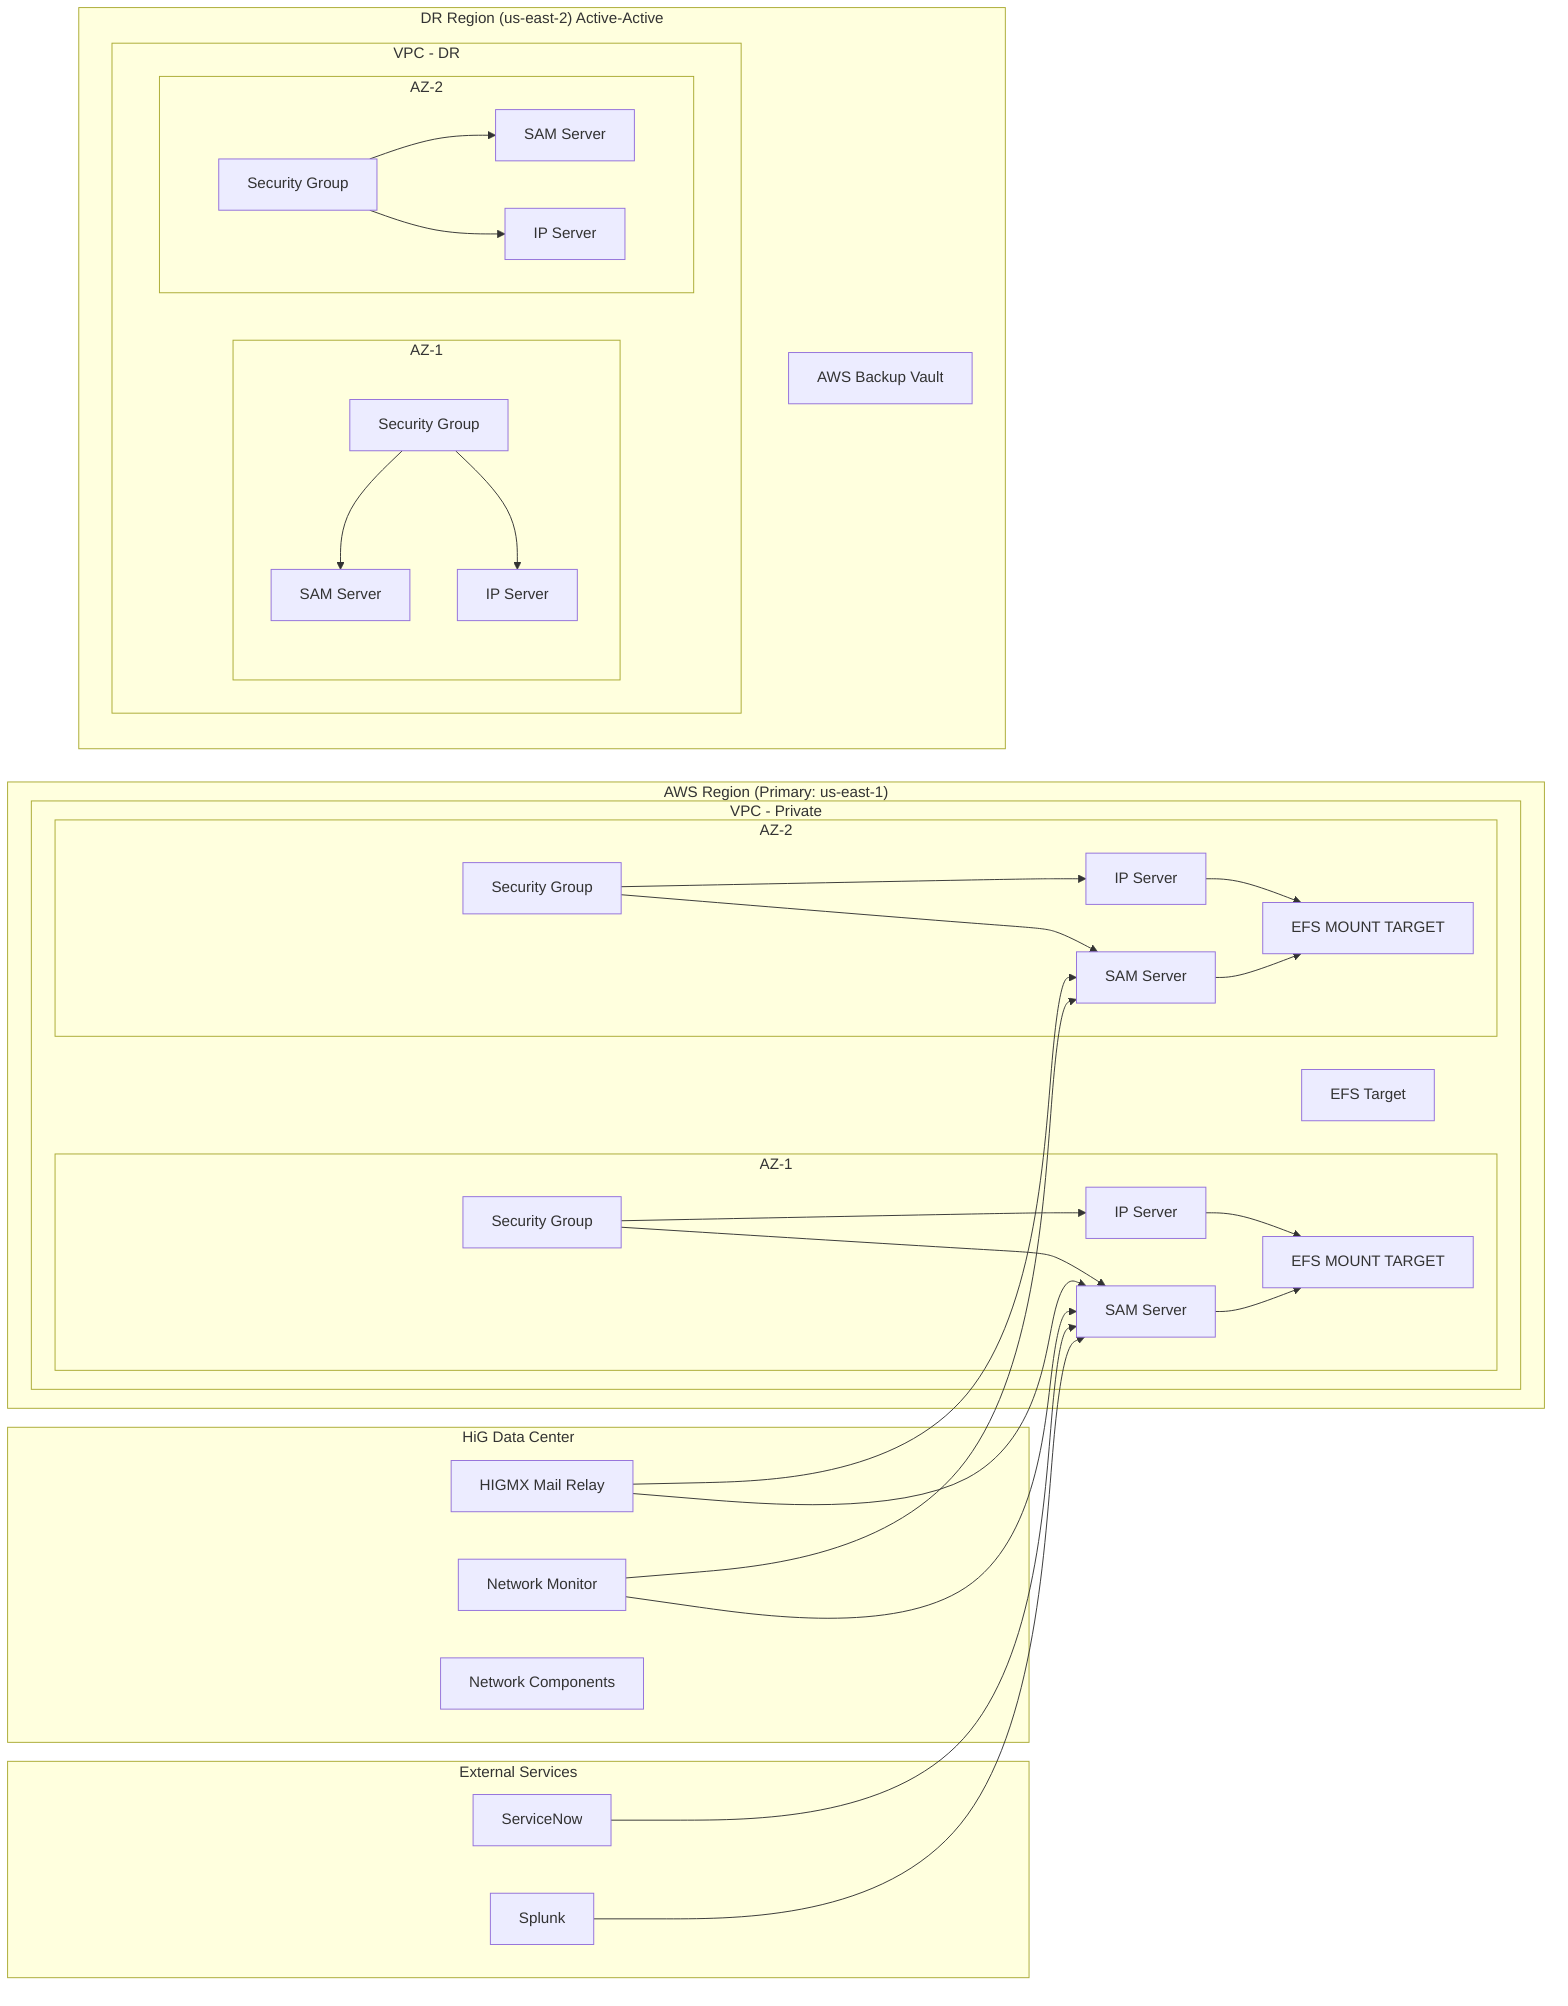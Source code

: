flowchart LR
  subgraph OnPrem["HiG Data Center"]
    higmx["HIGMX Mail Relay"]
    network_monitor["Network Monitor"]
    network_components["Network Components"]
  end

  subgraph ExternalServices["External Services"]
    serviceNow["ServiceNow"]
    splunk["Splunk"]
  end

  subgraph PrimaryRegion["AWS Region (Primary: us-east-1)"]
    subgraph VPCPrivate["VPC - Private"]
      subgraph AZ1["AZ-1"]
        sg1["Security Group"]
        sg1 --> sam1["SAM Server"]
        sg1 --> ip1["IP Server"]
        sam1 --> efs1["EFS MOUNT TARGET"]
        ip1 --> efs1
      end
      subgraph AZ2["AZ-2"]
        sg2["Security Group"]
        sg2 --> sam2["SAM Server"]
        sg2 --> ip2["IP Server"]
        sam2 --> efs2["EFS MOUNT TARGET"]
        ip2 --> efs2
      end
      efs_central["EFS Target"]
    end
  end

  subgraph DRRegion["DR Region (us-east-2) Active-Active"]
    subgraph DRVPC["VPC - DR"]
      subgraph DRAZ1["AZ-1"]
        sg_dr1["Security Group"]
        sg_dr1 --> dr_sam1["SAM Server"]
        sg_dr1 --> dr_ip1["IP Server"]
      end
      subgraph DRAZ2["AZ-2"]
        sg_dr2["Security Group"]
        sg_dr2 --> dr_sam2["SAM Server"]
        sg_dr2 --> dr_ip2["IP Server"]
      end
    end
    backup["AWS Backup Vault"]
  end

  higmx --> sam1
  higmx --> sam2
  network_monitor --> sam1
  network_monitor --> sam2
  serviceNow --> sam1
  splunk --> sam1